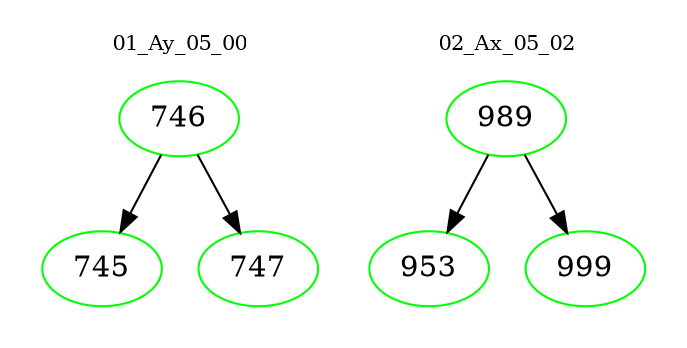 digraph{
subgraph cluster_0 {
color = white
label = "01_Ay_05_00";
fontsize=10;
T0_746 [label="746", color="green"]
T0_746 -> T0_745 [color="black"]
T0_745 [label="745", color="green"]
T0_746 -> T0_747 [color="black"]
T0_747 [label="747", color="green"]
}
subgraph cluster_1 {
color = white
label = "02_Ax_05_02";
fontsize=10;
T1_989 [label="989", color="green"]
T1_989 -> T1_953 [color="black"]
T1_953 [label="953", color="green"]
T1_989 -> T1_999 [color="black"]
T1_999 [label="999", color="green"]
}
}
